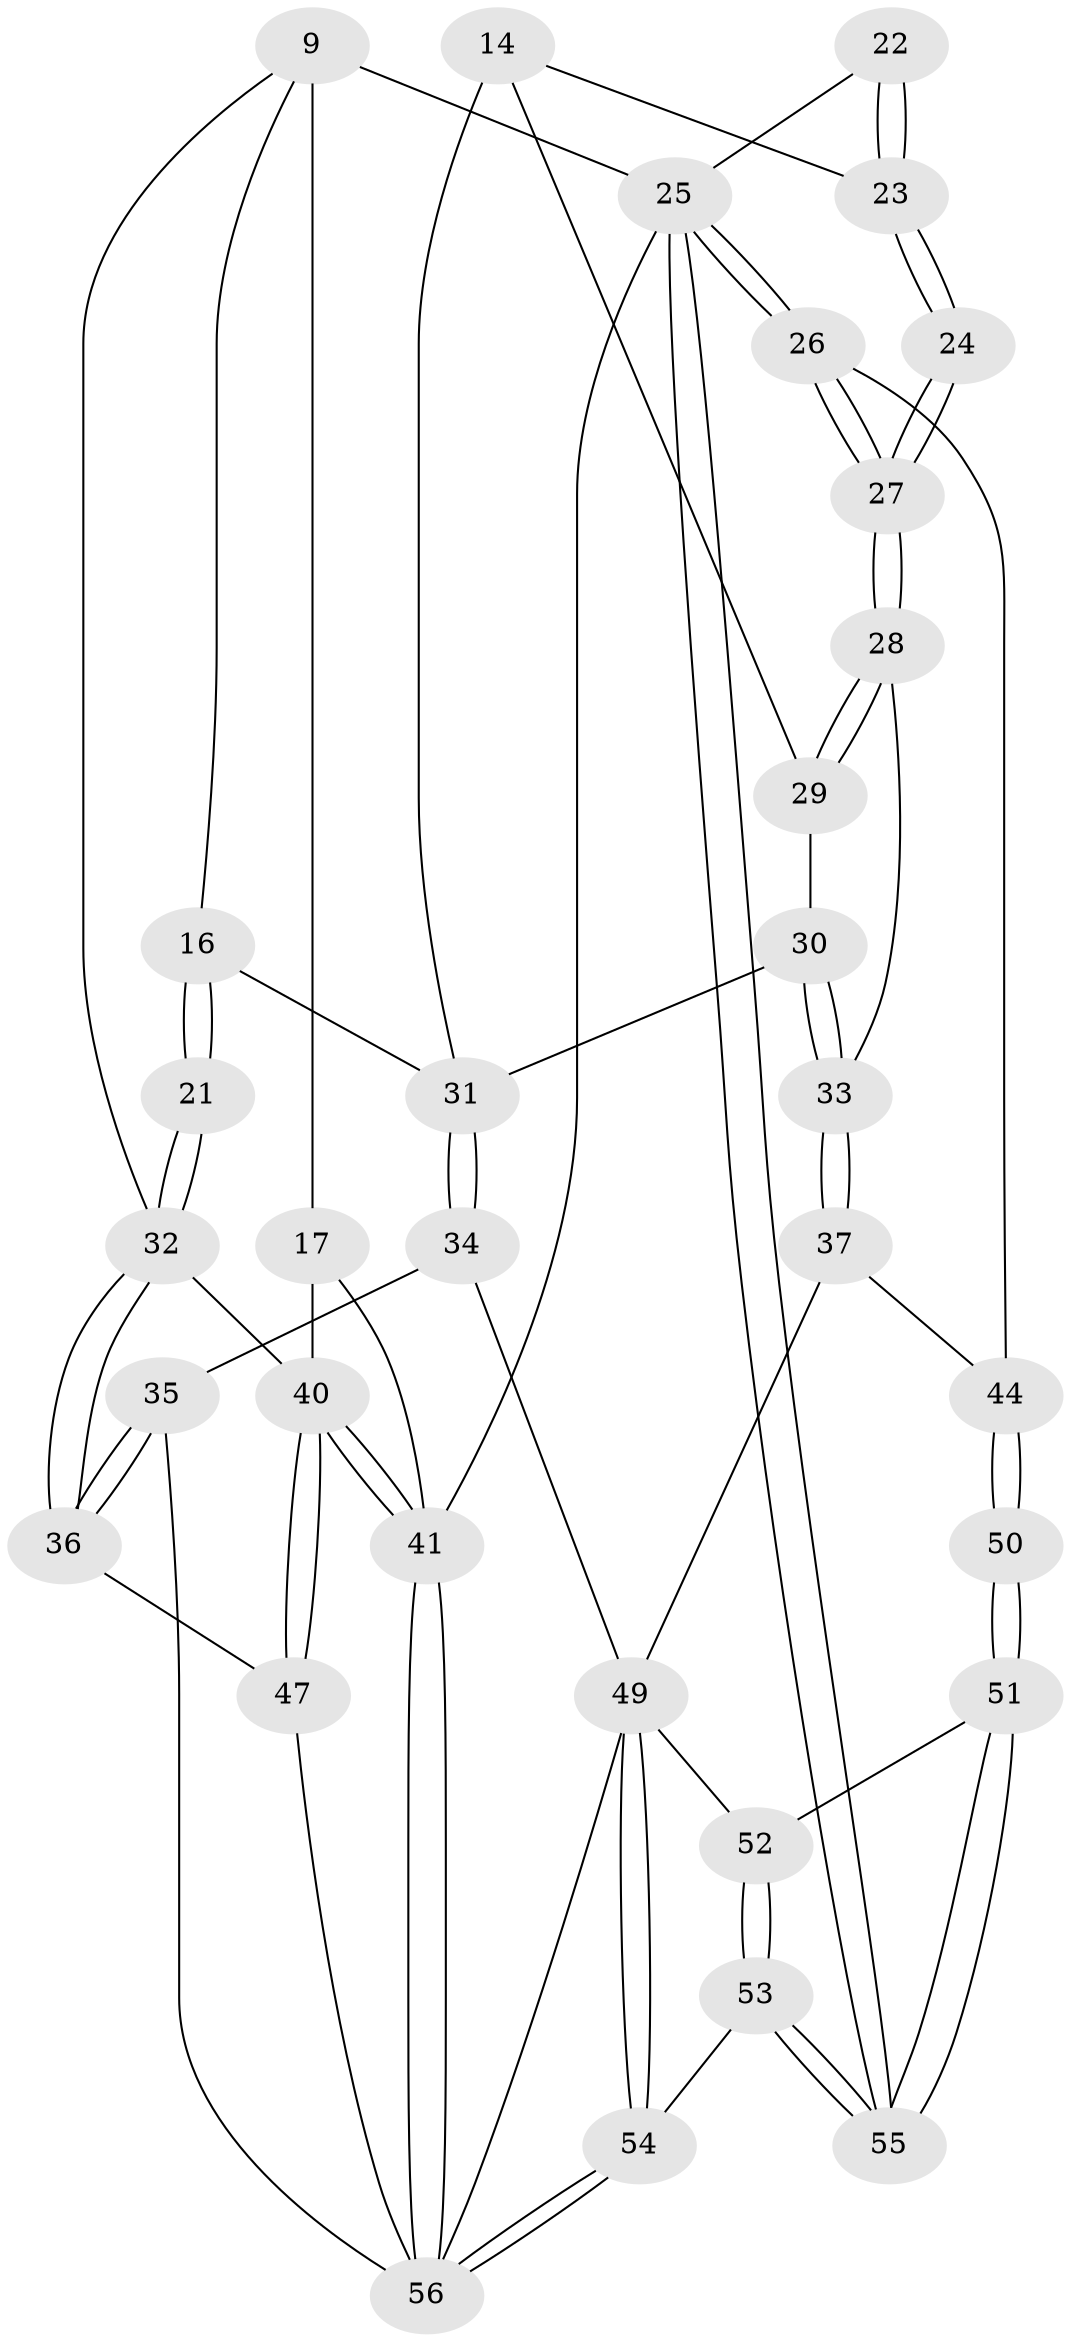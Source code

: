 // original degree distribution, {3: 0.03571428571428571, 5: 0.35714285714285715, 6: 0.2857142857142857, 4: 0.32142857142857145}
// Generated by graph-tools (version 1.1) at 2025/06/03/04/25 22:06:10]
// undirected, 33 vertices, 78 edges
graph export_dot {
graph [start="1"]
  node [color=gray90,style=filled];
  9 [pos="+0.3127562698147117+0.0755949039500309",super="+8"];
  14 [pos="+0.6432986763560536+0.39023588864084763"];
  16 [pos="+0.44845701180357567+0.4367703065115967"];
  17 [pos="+0+0.34969459636704847",super="+10"];
  21 [pos="+0.43298543814657997+0.4447962720760109"];
  22 [pos="+1+0",super="+11"];
  23 [pos="+1+0.3076269772087617",super="+12+13"];
  24 [pos="+1+0.40660883202699866"];
  25 [pos="+1+1",super="+2+6"];
  26 [pos="+1+0.6736505350440761"];
  27 [pos="+1+0.4388490129904296"];
  28 [pos="+0.95284243249008+0.5042859277782382"];
  29 [pos="+0.8345064428053417+0.4710630284624865"];
  30 [pos="+0.7584269628921891+0.548088215832429"];
  31 [pos="+0.7047951200994174+0.5355058509339793",super="+15"];
  32 [pos="+0.37579458904228463+0.5100432584298541",super="+19+18"];
  33 [pos="+0.8543648903297438+0.5904388599799704"];
  34 [pos="+0.6968791451229099+0.6304851459749611"];
  35 [pos="+0.41499106497924443+0.6045683214829394"];
  36 [pos="+0.37597777674362576+0.5398004987342713"];
  37 [pos="+0.7864628777698386+0.743659060811482"];
  40 [pos="+0+0.7776305181480265",super="+39"];
  41 [pos="+0+1",super="+3"];
  44 [pos="+0.8054445910088341+0.7496273520926259",super="+43"];
  47 [pos="+0.2060585272732928+0.7798853257595684",super="+42"];
  49 [pos="+0.5181401288432678+0.8378891827838073",super="+48+38"];
  50 [pos="+0.9230360946401708+0.9542355071300512"];
  51 [pos="+0.9409415295580293+1"];
  52 [pos="+0.7700947801883605+0.850813570375091"];
  53 [pos="+0.6244422563683848+1"];
  54 [pos="+0.5284602286485831+1"];
  55 [pos="+0.9859980976951321+1"];
  56 [pos="+0.028252815273607925+1",super="+46+45"];
  9 -- 17 [weight=2];
  9 -- 32;
  9 -- 16;
  9 -- 25;
  14 -- 29;
  14 -- 23;
  14 -- 31;
  16 -- 21;
  16 -- 21;
  16 -- 31;
  17 -- 41 [weight=2];
  17 -- 40;
  21 -- 32 [weight=2];
  21 -- 32;
  22 -- 23 [weight=2];
  22 -- 23;
  22 -- 25 [weight=2];
  23 -- 24 [weight=2];
  23 -- 24;
  24 -- 27;
  24 -- 27;
  25 -- 26;
  25 -- 26;
  25 -- 55;
  25 -- 55;
  25 -- 41 [weight=2];
  26 -- 27;
  26 -- 27;
  26 -- 44;
  27 -- 28;
  27 -- 28;
  28 -- 29;
  28 -- 29;
  28 -- 33;
  29 -- 30;
  30 -- 31;
  30 -- 33;
  30 -- 33;
  31 -- 34;
  31 -- 34;
  32 -- 36;
  32 -- 36;
  32 -- 40;
  33 -- 37;
  33 -- 37;
  34 -- 35;
  34 -- 49;
  35 -- 36;
  35 -- 36;
  35 -- 56;
  36 -- 47;
  37 -- 44;
  37 -- 49;
  40 -- 41;
  40 -- 41;
  40 -- 47 [weight=2];
  40 -- 47;
  41 -- 56;
  41 -- 56;
  44 -- 50 [weight=2];
  44 -- 50;
  47 -- 56;
  49 -- 54;
  49 -- 54;
  49 -- 52;
  49 -- 56;
  50 -- 51;
  50 -- 51;
  51 -- 52;
  51 -- 55;
  51 -- 55;
  52 -- 53;
  52 -- 53;
  53 -- 54;
  53 -- 55;
  53 -- 55;
  54 -- 56;
  54 -- 56;
}
